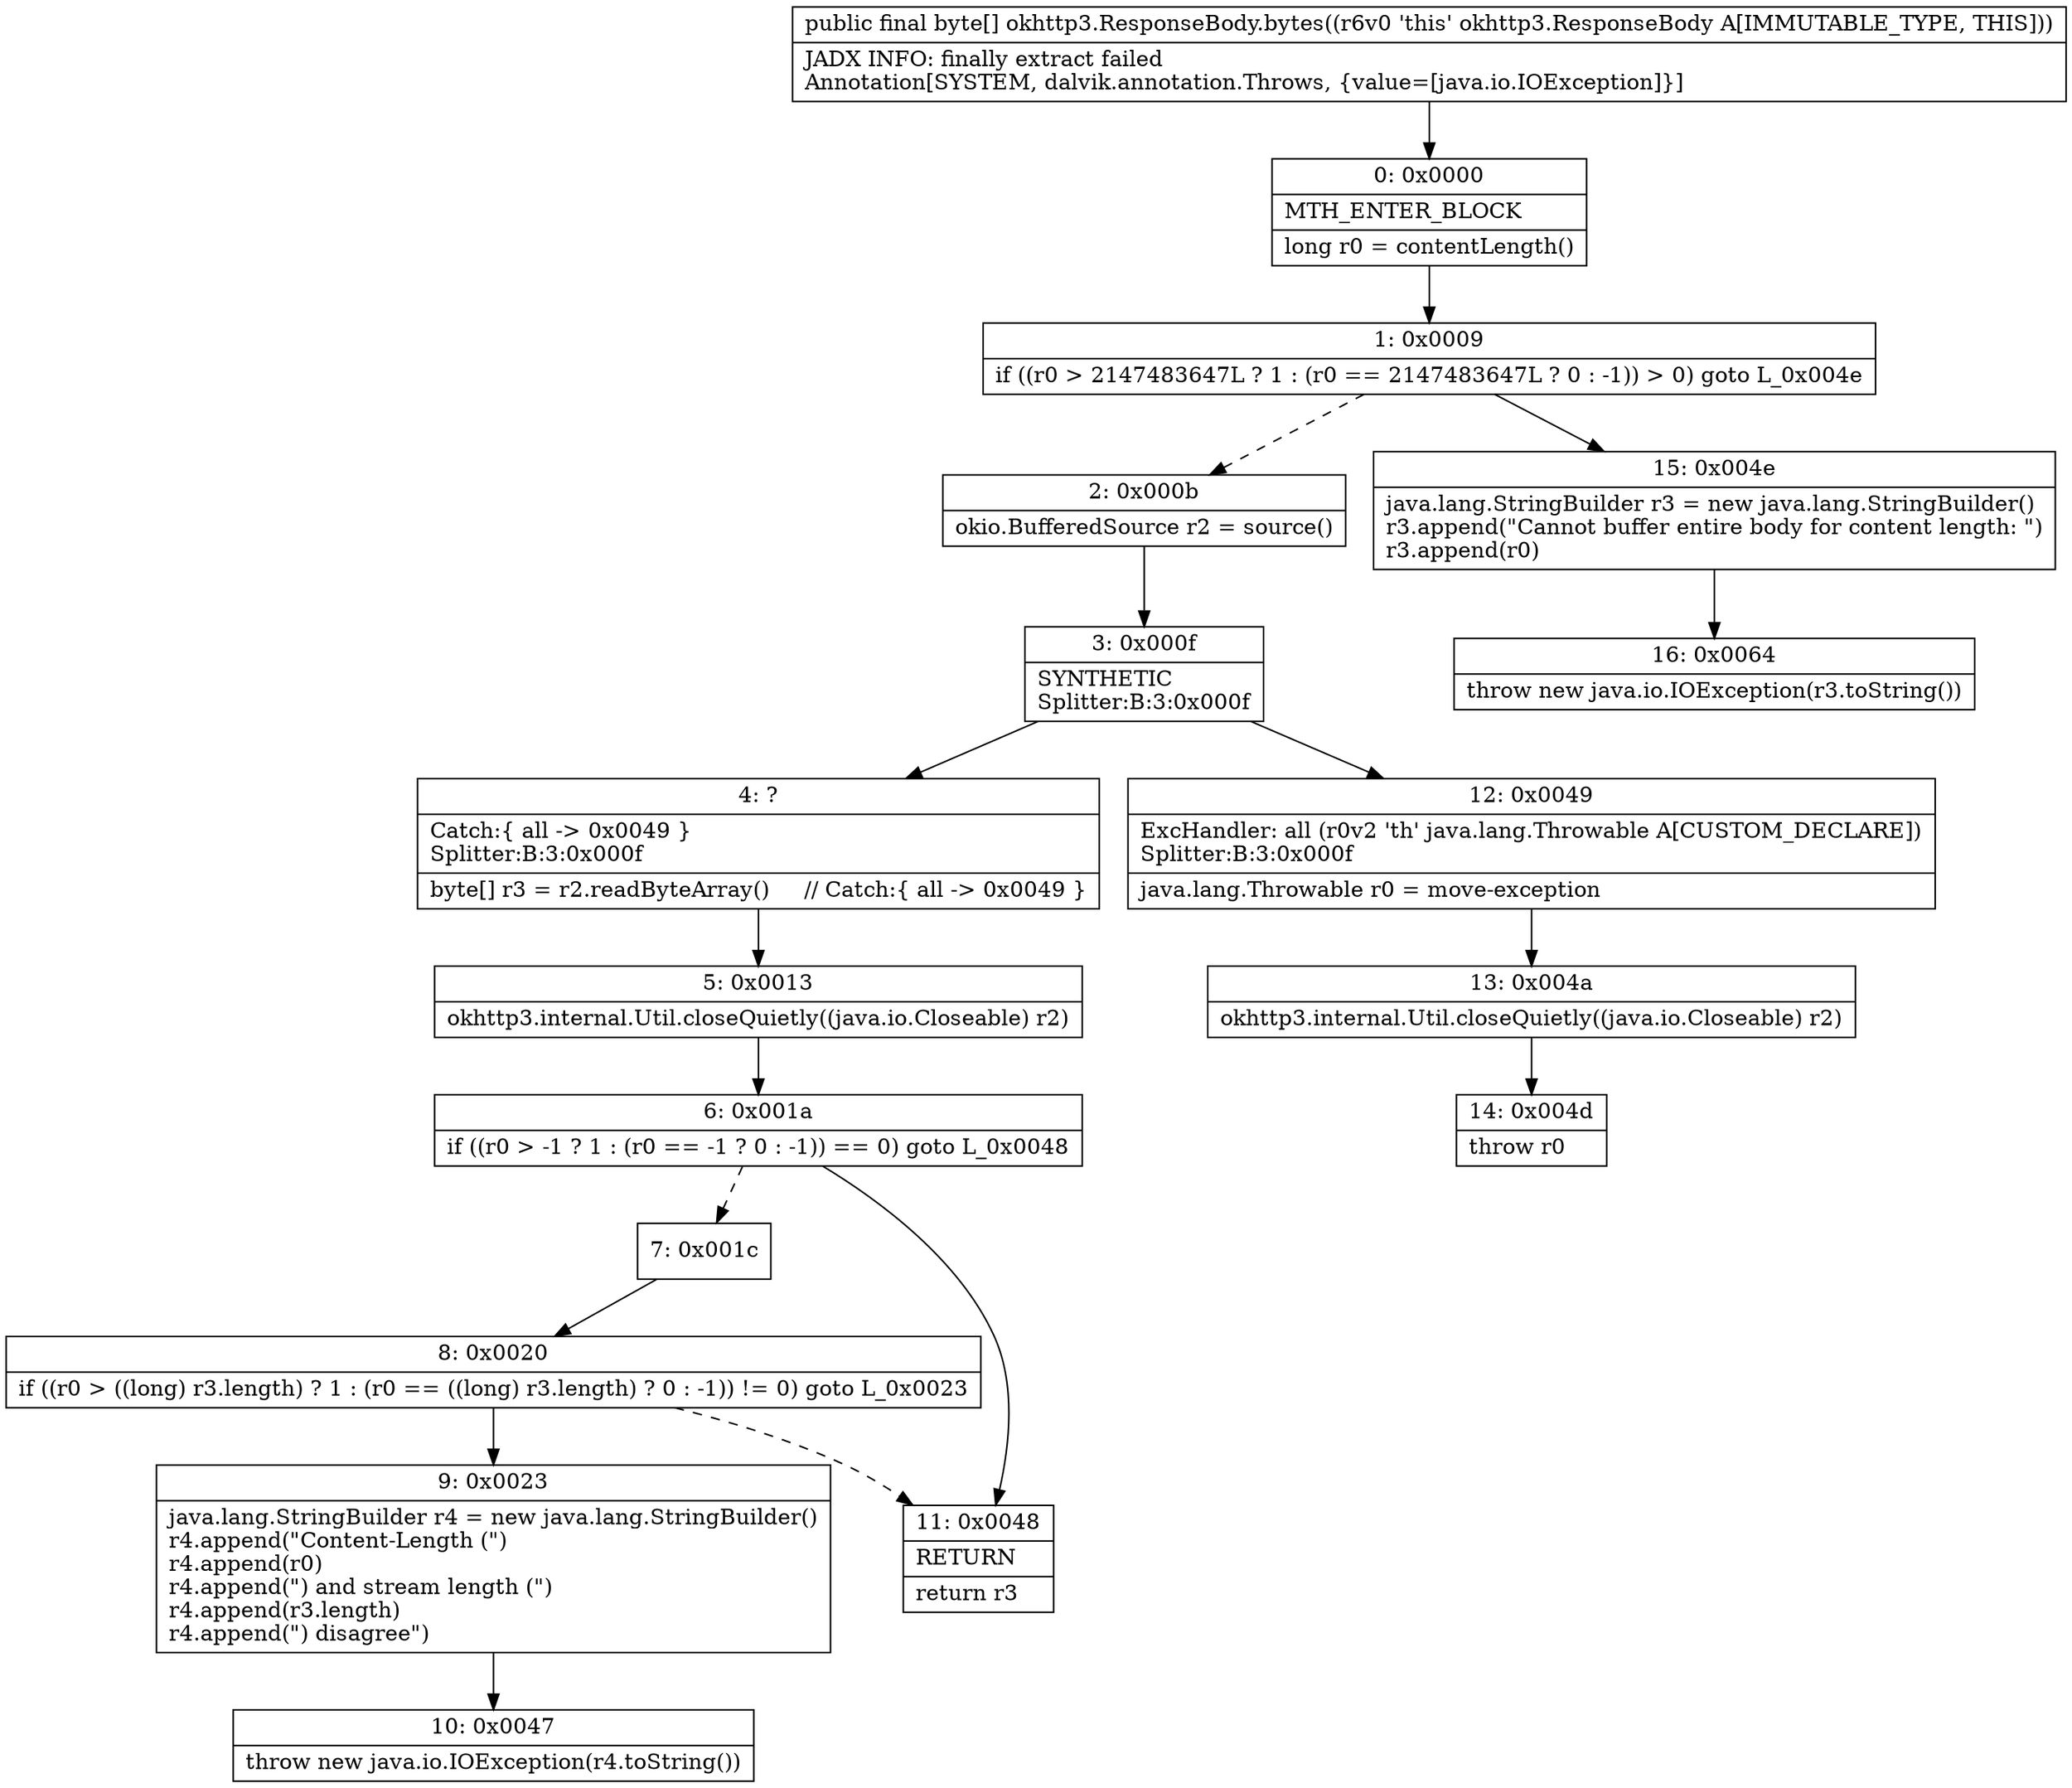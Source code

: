 digraph "CFG forokhttp3.ResponseBody.bytes()[B" {
Node_0 [shape=record,label="{0\:\ 0x0000|MTH_ENTER_BLOCK\l|long r0 = contentLength()\l}"];
Node_1 [shape=record,label="{1\:\ 0x0009|if ((r0 \> 2147483647L ? 1 : (r0 == 2147483647L ? 0 : \-1)) \> 0) goto L_0x004e\l}"];
Node_2 [shape=record,label="{2\:\ 0x000b|okio.BufferedSource r2 = source()\l}"];
Node_3 [shape=record,label="{3\:\ 0x000f|SYNTHETIC\lSplitter:B:3:0x000f\l}"];
Node_4 [shape=record,label="{4\:\ ?|Catch:\{ all \-\> 0x0049 \}\lSplitter:B:3:0x000f\l|byte[] r3 = r2.readByteArray()     \/\/ Catch:\{ all \-\> 0x0049 \}\l}"];
Node_5 [shape=record,label="{5\:\ 0x0013|okhttp3.internal.Util.closeQuietly((java.io.Closeable) r2)\l}"];
Node_6 [shape=record,label="{6\:\ 0x001a|if ((r0 \> \-1 ? 1 : (r0 == \-1 ? 0 : \-1)) == 0) goto L_0x0048\l}"];
Node_7 [shape=record,label="{7\:\ 0x001c}"];
Node_8 [shape=record,label="{8\:\ 0x0020|if ((r0 \> ((long) r3.length) ? 1 : (r0 == ((long) r3.length) ? 0 : \-1)) != 0) goto L_0x0023\l}"];
Node_9 [shape=record,label="{9\:\ 0x0023|java.lang.StringBuilder r4 = new java.lang.StringBuilder()\lr4.append(\"Content\-Length (\")\lr4.append(r0)\lr4.append(\") and stream length (\")\lr4.append(r3.length)\lr4.append(\") disagree\")\l}"];
Node_10 [shape=record,label="{10\:\ 0x0047|throw new java.io.IOException(r4.toString())\l}"];
Node_11 [shape=record,label="{11\:\ 0x0048|RETURN\l|return r3\l}"];
Node_12 [shape=record,label="{12\:\ 0x0049|ExcHandler: all (r0v2 'th' java.lang.Throwable A[CUSTOM_DECLARE])\lSplitter:B:3:0x000f\l|java.lang.Throwable r0 = move\-exception\l}"];
Node_13 [shape=record,label="{13\:\ 0x004a|okhttp3.internal.Util.closeQuietly((java.io.Closeable) r2)\l}"];
Node_14 [shape=record,label="{14\:\ 0x004d|throw r0\l}"];
Node_15 [shape=record,label="{15\:\ 0x004e|java.lang.StringBuilder r3 = new java.lang.StringBuilder()\lr3.append(\"Cannot buffer entire body for content length: \")\lr3.append(r0)\l}"];
Node_16 [shape=record,label="{16\:\ 0x0064|throw new java.io.IOException(r3.toString())\l}"];
MethodNode[shape=record,label="{public final byte[] okhttp3.ResponseBody.bytes((r6v0 'this' okhttp3.ResponseBody A[IMMUTABLE_TYPE, THIS]))  | JADX INFO: finally extract failed\lAnnotation[SYSTEM, dalvik.annotation.Throws, \{value=[java.io.IOException]\}]\l}"];
MethodNode -> Node_0;
Node_0 -> Node_1;
Node_1 -> Node_2[style=dashed];
Node_1 -> Node_15;
Node_2 -> Node_3;
Node_3 -> Node_4;
Node_3 -> Node_12;
Node_4 -> Node_5;
Node_5 -> Node_6;
Node_6 -> Node_7[style=dashed];
Node_6 -> Node_11;
Node_7 -> Node_8;
Node_8 -> Node_9;
Node_8 -> Node_11[style=dashed];
Node_9 -> Node_10;
Node_12 -> Node_13;
Node_13 -> Node_14;
Node_15 -> Node_16;
}

